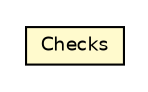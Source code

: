 #!/usr/local/bin/dot
#
# Class diagram 
# Generated by UMLGraph version R5_6-24-gf6e263 (http://www.umlgraph.org/)
#

digraph G {
	edge [fontname="Helvetica",fontsize=10,labelfontname="Helvetica",labelfontsize=10];
	node [fontname="Helvetica",fontsize=10,shape=plaintext];
	nodesep=0.25;
	ranksep=0.5;
	// sabina.util.Checks
	c313 [label=<<table title="sabina.util.Checks" border="0" cellborder="1" cellspacing="0" cellpadding="2" port="p" bgcolor="lemonChiffon" href="./Checks.html">
		<tr><td><table border="0" cellspacing="0" cellpadding="1">
<tr><td align="center" balign="center"> Checks </td></tr>
		</table></td></tr>
		</table>>, URL="./Checks.html", fontname="Helvetica", fontcolor="black", fontsize=9.0];
}

